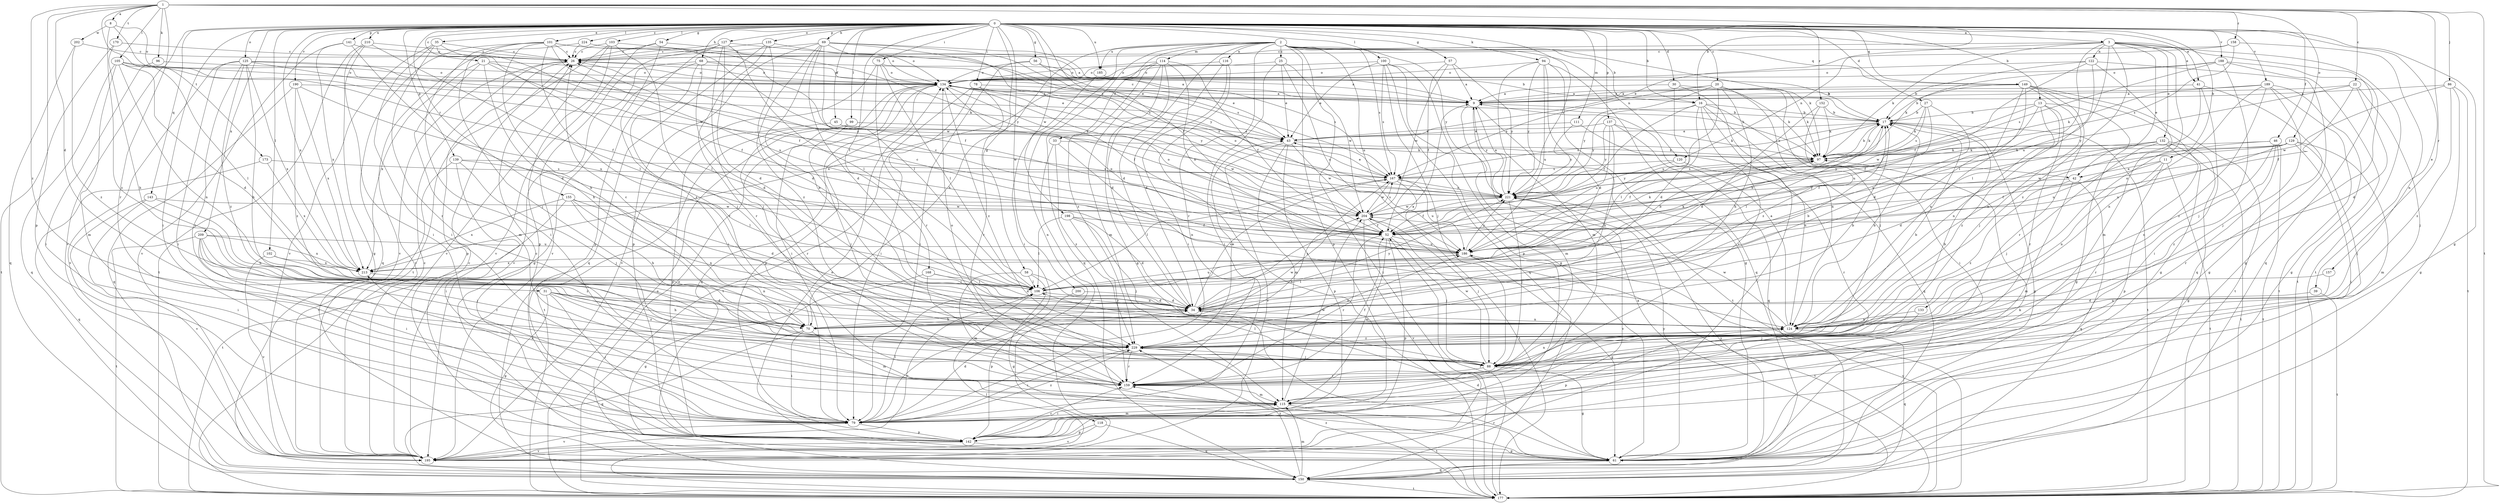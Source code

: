 strict digraph  {
0;
1;
2;
3;
8;
9;
11;
13;
16;
17;
20;
21;
22;
25;
26;
27;
30;
31;
33;
34;
35;
39;
41;
42;
43;
45;
46;
52;
54;
56;
57;
58;
61;
68;
69;
70;
75;
78;
79;
86;
88;
94;
96;
97;
99;
100;
101;
102;
103;
105;
106;
111;
114;
115;
116;
118;
120;
122;
124;
125;
127;
129;
132;
133;
134;
135;
137;
139;
141;
142;
143;
149;
150;
152;
155;
157;
158;
159;
167;
168;
170;
173;
177;
185;
186;
188;
189;
190;
195;
198;
200;
202;
204;
209;
210;
213;
221;
224;
229;
0 -> 3  [label=a];
0 -> 11  [label=b];
0 -> 13  [label=b];
0 -> 16  [label=b];
0 -> 20  [label=c];
0 -> 21  [label=c];
0 -> 27  [label=d];
0 -> 30  [label=d];
0 -> 35  [label=e];
0 -> 39  [label=e];
0 -> 41  [label=e];
0 -> 45  [label=f];
0 -> 46  [label=f];
0 -> 52  [label=f];
0 -> 54  [label=g];
0 -> 56  [label=g];
0 -> 57  [label=g];
0 -> 58  [label=g];
0 -> 61  [label=g];
0 -> 68  [label=h];
0 -> 69  [label=h];
0 -> 75  [label=i];
0 -> 78  [label=i];
0 -> 79  [label=i];
0 -> 94  [label=k];
0 -> 99  [label=l];
0 -> 100  [label=l];
0 -> 101  [label=l];
0 -> 102  [label=l];
0 -> 103  [label=l];
0 -> 111  [label=m];
0 -> 125  [label=o];
0 -> 127  [label=o];
0 -> 135  [label=p];
0 -> 137  [label=p];
0 -> 139  [label=p];
0 -> 141  [label=p];
0 -> 143  [label=q];
0 -> 149  [label=q];
0 -> 152  [label=r];
0 -> 155  [label=r];
0 -> 168  [label=t];
0 -> 185  [label=u];
0 -> 188  [label=v];
0 -> 189  [label=v];
0 -> 190  [label=v];
0 -> 195  [label=v];
0 -> 198  [label=w];
0 -> 200  [label=w];
0 -> 209  [label=x];
0 -> 210  [label=x];
0 -> 213  [label=x];
0 -> 221  [label=y];
0 -> 224  [label=z];
1 -> 8  [label=a];
1 -> 16  [label=b];
1 -> 22  [label=c];
1 -> 31  [label=d];
1 -> 86  [label=j];
1 -> 96  [label=k];
1 -> 105  [label=l];
1 -> 129  [label=o];
1 -> 142  [label=p];
1 -> 157  [label=r];
1 -> 158  [label=r];
1 -> 159  [label=r];
1 -> 170  [label=t];
1 -> 173  [label=t];
1 -> 177  [label=t];
1 -> 229  [label=z];
2 -> 16  [label=b];
2 -> 25  [label=c];
2 -> 33  [label=d];
2 -> 34  [label=d];
2 -> 70  [label=h];
2 -> 97  [label=k];
2 -> 114  [label=m];
2 -> 116  [label=n];
2 -> 118  [label=n];
2 -> 120  [label=n];
2 -> 142  [label=p];
2 -> 149  [label=q];
2 -> 150  [label=q];
2 -> 159  [label=r];
2 -> 167  [label=s];
2 -> 177  [label=t];
2 -> 185  [label=u];
2 -> 186  [label=u];
2 -> 221  [label=y];
3 -> 26  [label=c];
3 -> 41  [label=e];
3 -> 42  [label=e];
3 -> 97  [label=k];
3 -> 106  [label=l];
3 -> 120  [label=n];
3 -> 122  [label=n];
3 -> 132  [label=o];
3 -> 133  [label=o];
3 -> 150  [label=q];
3 -> 177  [label=t];
3 -> 186  [label=u];
3 -> 229  [label=z];
8 -> 134  [label=o];
8 -> 202  [label=w];
8 -> 204  [label=w];
8 -> 229  [label=z];
9 -> 17  [label=b];
9 -> 26  [label=c];
9 -> 115  [label=m];
9 -> 177  [label=t];
9 -> 221  [label=y];
11 -> 42  [label=e];
11 -> 52  [label=f];
11 -> 124  [label=n];
11 -> 159  [label=r];
11 -> 177  [label=t];
13 -> 17  [label=b];
13 -> 52  [label=f];
13 -> 61  [label=g];
13 -> 124  [label=n];
13 -> 159  [label=r];
13 -> 204  [label=w];
13 -> 229  [label=z];
16 -> 17  [label=b];
16 -> 42  [label=e];
16 -> 52  [label=f];
16 -> 106  [label=l];
16 -> 150  [label=q];
16 -> 159  [label=r];
16 -> 195  [label=v];
16 -> 221  [label=y];
17 -> 43  [label=e];
17 -> 61  [label=g];
17 -> 97  [label=k];
17 -> 106  [label=l];
17 -> 167  [label=s];
17 -> 177  [label=t];
20 -> 9  [label=a];
20 -> 70  [label=h];
20 -> 88  [label=j];
20 -> 97  [label=k];
20 -> 167  [label=s];
20 -> 186  [label=u];
20 -> 221  [label=y];
20 -> 229  [label=z];
21 -> 52  [label=f];
21 -> 70  [label=h];
21 -> 115  [label=m];
21 -> 134  [label=o];
21 -> 213  [label=x];
21 -> 221  [label=y];
22 -> 9  [label=a];
22 -> 34  [label=d];
22 -> 52  [label=f];
22 -> 88  [label=j];
22 -> 221  [label=y];
25 -> 43  [label=e];
25 -> 79  [label=i];
25 -> 134  [label=o];
25 -> 186  [label=u];
25 -> 204  [label=w];
26 -> 134  [label=o];
26 -> 142  [label=p];
26 -> 195  [label=v];
27 -> 17  [label=b];
27 -> 97  [label=k];
27 -> 167  [label=s];
27 -> 186  [label=u];
27 -> 213  [label=x];
30 -> 9  [label=a];
30 -> 34  [label=d];
30 -> 97  [label=k];
30 -> 124  [label=n];
31 -> 34  [label=d];
31 -> 61  [label=g];
31 -> 70  [label=h];
31 -> 79  [label=i];
31 -> 124  [label=n];
31 -> 229  [label=z];
33 -> 97  [label=k];
33 -> 124  [label=n];
33 -> 195  [label=v];
33 -> 229  [label=z];
34 -> 9  [label=a];
34 -> 17  [label=b];
34 -> 70  [label=h];
34 -> 124  [label=n];
34 -> 167  [label=s];
34 -> 221  [label=y];
35 -> 26  [label=c];
35 -> 52  [label=f];
35 -> 79  [label=i];
35 -> 106  [label=l];
35 -> 159  [label=r];
35 -> 195  [label=v];
39 -> 34  [label=d];
39 -> 177  [label=t];
41 -> 9  [label=a];
41 -> 61  [label=g];
41 -> 79  [label=i];
41 -> 124  [label=n];
42 -> 115  [label=m];
42 -> 150  [label=q];
42 -> 221  [label=y];
42 -> 229  [label=z];
43 -> 97  [label=k];
43 -> 115  [label=m];
43 -> 142  [label=p];
43 -> 195  [label=v];
43 -> 204  [label=w];
45 -> 43  [label=e];
45 -> 142  [label=p];
45 -> 204  [label=w];
46 -> 97  [label=k];
46 -> 124  [label=n];
46 -> 159  [label=r];
46 -> 177  [label=t];
46 -> 186  [label=u];
46 -> 229  [label=z];
52 -> 26  [label=c];
52 -> 88  [label=j];
52 -> 97  [label=k];
52 -> 115  [label=m];
52 -> 134  [label=o];
52 -> 142  [label=p];
52 -> 159  [label=r];
52 -> 186  [label=u];
54 -> 26  [label=c];
54 -> 43  [label=e];
54 -> 159  [label=r];
54 -> 195  [label=v];
56 -> 43  [label=e];
56 -> 79  [label=i];
56 -> 134  [label=o];
56 -> 167  [label=s];
57 -> 9  [label=a];
57 -> 52  [label=f];
57 -> 134  [label=o];
57 -> 204  [label=w];
57 -> 221  [label=y];
58 -> 61  [label=g];
58 -> 106  [label=l];
58 -> 115  [label=m];
58 -> 124  [label=n];
61 -> 26  [label=c];
61 -> 34  [label=d];
61 -> 97  [label=k];
61 -> 134  [label=o];
61 -> 150  [label=q];
61 -> 159  [label=r];
61 -> 221  [label=y];
68 -> 9  [label=a];
68 -> 34  [label=d];
68 -> 61  [label=g];
68 -> 79  [label=i];
68 -> 134  [label=o];
68 -> 195  [label=v];
69 -> 17  [label=b];
69 -> 26  [label=c];
69 -> 34  [label=d];
69 -> 106  [label=l];
69 -> 124  [label=n];
69 -> 134  [label=o];
69 -> 142  [label=p];
69 -> 167  [label=s];
69 -> 221  [label=y];
69 -> 229  [label=z];
70 -> 17  [label=b];
70 -> 26  [label=c];
70 -> 79  [label=i];
70 -> 115  [label=m];
70 -> 150  [label=q];
70 -> 167  [label=s];
70 -> 204  [label=w];
75 -> 9  [label=a];
75 -> 106  [label=l];
75 -> 134  [label=o];
75 -> 159  [label=r];
75 -> 195  [label=v];
78 -> 9  [label=a];
78 -> 79  [label=i];
78 -> 97  [label=k];
78 -> 159  [label=r];
78 -> 177  [label=t];
79 -> 34  [label=d];
79 -> 106  [label=l];
79 -> 115  [label=m];
79 -> 142  [label=p];
79 -> 195  [label=v];
79 -> 229  [label=z];
86 -> 9  [label=a];
86 -> 61  [label=g];
86 -> 177  [label=t];
86 -> 204  [label=w];
86 -> 229  [label=z];
88 -> 17  [label=b];
88 -> 61  [label=g];
88 -> 106  [label=l];
88 -> 124  [label=n];
88 -> 134  [label=o];
88 -> 159  [label=r];
88 -> 204  [label=w];
94 -> 34  [label=d];
94 -> 61  [label=g];
94 -> 115  [label=m];
94 -> 134  [label=o];
94 -> 150  [label=q];
94 -> 186  [label=u];
94 -> 221  [label=y];
96 -> 79  [label=i];
96 -> 134  [label=o];
97 -> 17  [label=b];
97 -> 52  [label=f];
97 -> 167  [label=s];
99 -> 43  [label=e];
99 -> 88  [label=j];
99 -> 159  [label=r];
99 -> 177  [label=t];
100 -> 43  [label=e];
100 -> 61  [label=g];
100 -> 88  [label=j];
100 -> 134  [label=o];
100 -> 142  [label=p];
100 -> 150  [label=q];
100 -> 167  [label=s];
101 -> 9  [label=a];
101 -> 26  [label=c];
101 -> 70  [label=h];
101 -> 79  [label=i];
101 -> 88  [label=j];
101 -> 150  [label=q];
101 -> 186  [label=u];
101 -> 221  [label=y];
101 -> 229  [label=z];
102 -> 124  [label=n];
102 -> 195  [label=v];
102 -> 213  [label=x];
103 -> 26  [label=c];
103 -> 52  [label=f];
103 -> 88  [label=j];
103 -> 142  [label=p];
103 -> 177  [label=t];
103 -> 195  [label=v];
105 -> 34  [label=d];
105 -> 52  [label=f];
105 -> 106  [label=l];
105 -> 115  [label=m];
105 -> 124  [label=n];
105 -> 134  [label=o];
105 -> 150  [label=q];
106 -> 17  [label=b];
106 -> 34  [label=d];
106 -> 186  [label=u];
106 -> 195  [label=v];
111 -> 43  [label=e];
111 -> 124  [label=n];
111 -> 221  [label=y];
114 -> 34  [label=d];
114 -> 52  [label=f];
114 -> 61  [label=g];
114 -> 115  [label=m];
114 -> 134  [label=o];
114 -> 186  [label=u];
114 -> 213  [label=x];
114 -> 229  [label=z];
115 -> 79  [label=i];
115 -> 177  [label=t];
115 -> 204  [label=w];
115 -> 213  [label=x];
116 -> 34  [label=d];
116 -> 79  [label=i];
116 -> 134  [label=o];
116 -> 177  [label=t];
118 -> 142  [label=p];
118 -> 150  [label=q];
118 -> 195  [label=v];
120 -> 159  [label=r];
120 -> 167  [label=s];
120 -> 221  [label=y];
122 -> 17  [label=b];
122 -> 52  [label=f];
122 -> 106  [label=l];
122 -> 115  [label=m];
122 -> 134  [label=o];
122 -> 150  [label=q];
124 -> 9  [label=a];
124 -> 17  [label=b];
124 -> 142  [label=p];
124 -> 150  [label=q];
124 -> 204  [label=w];
124 -> 229  [label=z];
125 -> 43  [label=e];
125 -> 70  [label=h];
125 -> 79  [label=i];
125 -> 97  [label=k];
125 -> 134  [label=o];
125 -> 159  [label=r];
125 -> 195  [label=v];
125 -> 213  [label=x];
125 -> 229  [label=z];
127 -> 26  [label=c];
127 -> 34  [label=d];
127 -> 88  [label=j];
127 -> 106  [label=l];
127 -> 142  [label=p];
127 -> 167  [label=s];
127 -> 195  [label=v];
129 -> 79  [label=i];
129 -> 88  [label=j];
129 -> 97  [label=k];
129 -> 115  [label=m];
129 -> 186  [label=u];
129 -> 204  [label=w];
129 -> 221  [label=y];
132 -> 34  [label=d];
132 -> 52  [label=f];
132 -> 61  [label=g];
132 -> 88  [label=j];
132 -> 97  [label=k];
132 -> 142  [label=p];
132 -> 177  [label=t];
133 -> 88  [label=j];
133 -> 124  [label=n];
134 -> 9  [label=a];
134 -> 52  [label=f];
134 -> 79  [label=i];
134 -> 142  [label=p];
134 -> 150  [label=q];
134 -> 167  [label=s];
134 -> 221  [label=y];
134 -> 229  [label=z];
135 -> 26  [label=c];
135 -> 34  [label=d];
135 -> 134  [label=o];
135 -> 150  [label=q];
135 -> 159  [label=r];
137 -> 43  [label=e];
137 -> 70  [label=h];
137 -> 97  [label=k];
137 -> 150  [label=q];
137 -> 186  [label=u];
137 -> 221  [label=y];
139 -> 79  [label=i];
139 -> 88  [label=j];
139 -> 106  [label=l];
139 -> 167  [label=s];
139 -> 195  [label=v];
141 -> 26  [label=c];
141 -> 34  [label=d];
141 -> 195  [label=v];
141 -> 213  [label=x];
142 -> 26  [label=c];
142 -> 61  [label=g];
142 -> 159  [label=r];
142 -> 195  [label=v];
143 -> 70  [label=h];
143 -> 79  [label=i];
143 -> 195  [label=v];
143 -> 204  [label=w];
149 -> 9  [label=a];
149 -> 17  [label=b];
149 -> 34  [label=d];
149 -> 61  [label=g];
149 -> 88  [label=j];
149 -> 124  [label=n];
149 -> 159  [label=r];
149 -> 177  [label=t];
150 -> 115  [label=m];
150 -> 134  [label=o];
150 -> 177  [label=t];
150 -> 221  [label=y];
150 -> 229  [label=z];
152 -> 17  [label=b];
152 -> 34  [label=d];
152 -> 79  [label=i];
152 -> 97  [label=k];
155 -> 34  [label=d];
155 -> 70  [label=h];
155 -> 124  [label=n];
155 -> 177  [label=t];
155 -> 204  [label=w];
155 -> 213  [label=x];
157 -> 106  [label=l];
157 -> 124  [label=n];
158 -> 26  [label=c];
158 -> 43  [label=e];
158 -> 124  [label=n];
158 -> 167  [label=s];
159 -> 52  [label=f];
159 -> 115  [label=m];
167 -> 43  [label=e];
167 -> 106  [label=l];
167 -> 177  [label=t];
167 -> 186  [label=u];
167 -> 204  [label=w];
167 -> 221  [label=y];
168 -> 34  [label=d];
168 -> 61  [label=g];
168 -> 106  [label=l];
168 -> 159  [label=r];
170 -> 26  [label=c];
170 -> 70  [label=h];
170 -> 177  [label=t];
173 -> 150  [label=q];
173 -> 167  [label=s];
173 -> 213  [label=x];
177 -> 9  [label=a];
177 -> 52  [label=f];
177 -> 106  [label=l];
177 -> 134  [label=o];
177 -> 186  [label=u];
177 -> 229  [label=z];
185 -> 17  [label=b];
185 -> 79  [label=i];
186 -> 17  [label=b];
186 -> 26  [label=c];
186 -> 61  [label=g];
186 -> 97  [label=k];
186 -> 134  [label=o];
186 -> 177  [label=t];
186 -> 213  [label=x];
186 -> 221  [label=y];
188 -> 61  [label=g];
188 -> 88  [label=j];
188 -> 97  [label=k];
188 -> 134  [label=o];
188 -> 167  [label=s];
188 -> 177  [label=t];
189 -> 9  [label=a];
189 -> 61  [label=g];
189 -> 88  [label=j];
189 -> 97  [label=k];
189 -> 124  [label=n];
189 -> 177  [label=t];
189 -> 229  [label=z];
190 -> 9  [label=a];
190 -> 150  [label=q];
190 -> 186  [label=u];
190 -> 213  [label=x];
190 -> 229  [label=z];
195 -> 26  [label=c];
198 -> 34  [label=d];
198 -> 52  [label=f];
198 -> 88  [label=j];
198 -> 106  [label=l];
198 -> 159  [label=r];
200 -> 34  [label=d];
200 -> 142  [label=p];
202 -> 26  [label=c];
202 -> 150  [label=q];
202 -> 229  [label=z];
204 -> 52  [label=f];
204 -> 88  [label=j];
204 -> 167  [label=s];
204 -> 195  [label=v];
209 -> 79  [label=i];
209 -> 88  [label=j];
209 -> 159  [label=r];
209 -> 177  [label=t];
209 -> 186  [label=u];
209 -> 213  [label=x];
209 -> 229  [label=z];
210 -> 26  [label=c];
210 -> 61  [label=g];
210 -> 79  [label=i];
210 -> 106  [label=l];
210 -> 177  [label=t];
213 -> 106  [label=l];
221 -> 9  [label=a];
221 -> 52  [label=f];
221 -> 88  [label=j];
221 -> 134  [label=o];
221 -> 195  [label=v];
221 -> 204  [label=w];
224 -> 26  [label=c];
224 -> 195  [label=v];
224 -> 204  [label=w];
229 -> 17  [label=b];
229 -> 43  [label=e];
229 -> 79  [label=i];
229 -> 88  [label=j];
229 -> 159  [label=r];
229 -> 186  [label=u];
}
